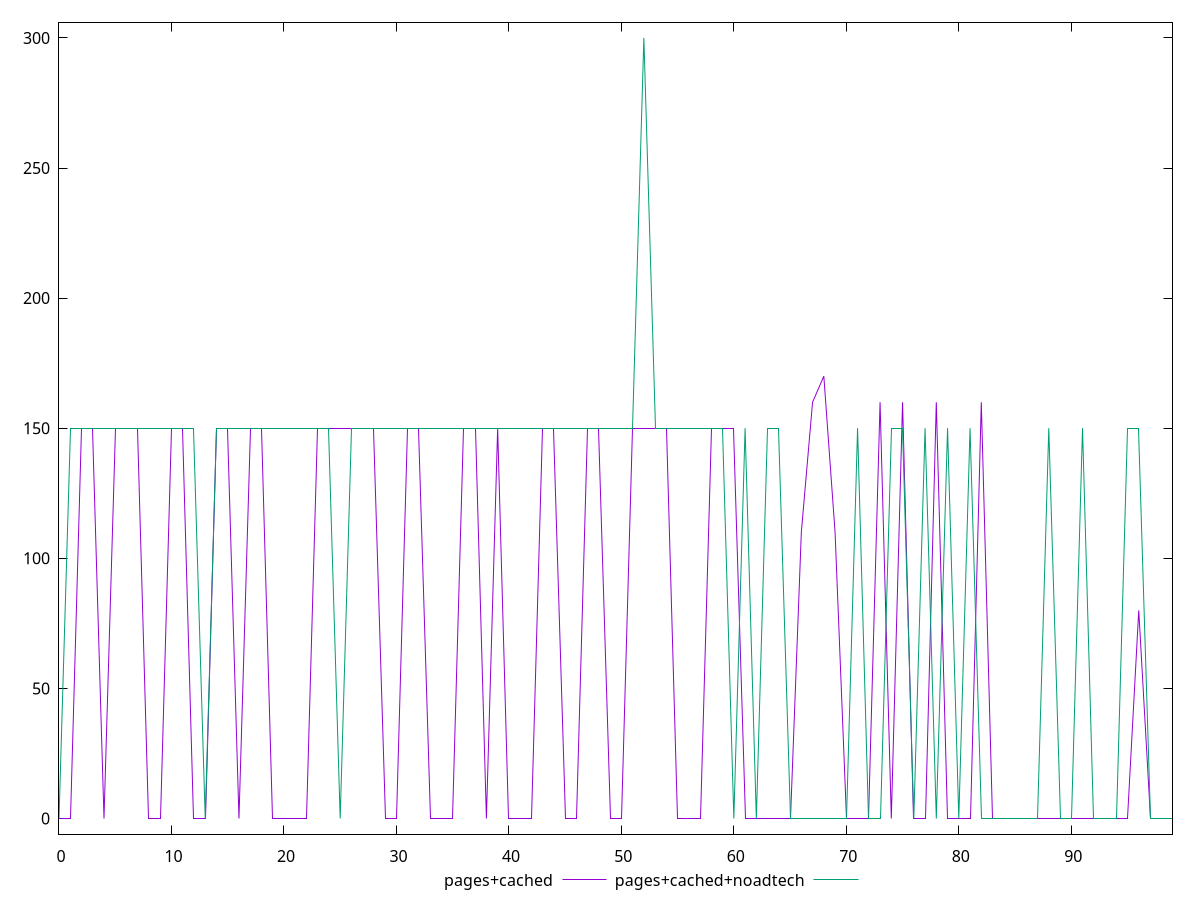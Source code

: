 reset

$pagesCached <<EOF
0 0
1 0
2 150
3 150
4 0
5 150
6 150
7 150
8 0
9 0
10 150
11 150
12 0
13 0
14 150
15 150
16 0
17 150
18 150
19 0
20 0
21 0
22 0
23 150
24 150
25 150
26 150
27 150
28 150
29 0
30 0
31 150
32 150
33 0
34 0
35 0
36 150
37 150
38 0
39 150
40 0
41 0
42 0
43 150
44 150
45 0
46 0
47 150
48 150
49 0
50 0
51 150
52 150
53 150
54 150
55 0
56 0
57 0
58 150
59 150
60 150
61 0
62 0
63 0
64 0
65 0
66 110
67 160
68 170
69 110
70 0
71 0
72 0
73 160
74 0
75 160
76 0
77 0
78 160
79 0
80 0
81 0
82 160
83 0
84 0
85 0
86 0
87 0
88 0
89 0
90 0
91 0
92 0
93 0
94 0
95 0
96 80
97 0
98 0
99 0
EOF

$pagesCachedNoadtech <<EOF
0 0
1 150
2 150
3 150
4 150
5 150
6 150
7 150
8 150
9 150
10 150
11 150
12 150
13 0
14 150
15 150
16 150
17 150
18 150
19 150
20 150
21 150
22 150
23 150
24 150
25 0
26 150
27 150
28 150
29 150
30 150
31 150
32 150
33 150
34 150
35 150
36 150
37 150
38 150
39 150
40 150
41 150
42 150
43 150
44 150
45 150
46 150
47 150
48 150
49 150
50 150
51 150
52 300
53 150
54 150
55 150
56 150
57 150
58 150
59 150
60 0
61 150
62 0
63 150
64 150
65 0
66 0
67 0
68 0
69 0
70 0
71 150
72 0
73 0
74 150
75 150
76 0
77 150
78 0
79 150
80 0
81 150
82 0
83 0
84 0
85 0
86 0
87 0
88 150
89 0
90 0
91 150
92 0
93 0
94 0
95 150
96 150
97 0
98 0
99 0
EOF

set key outside below
set xrange [0:99]
set yrange [-6:306]
set trange [-6:306]
set terminal svg size 640, 520 enhanced background rgb 'white'
set output "report_00018_2021-02-10T15-25-16.877Z/unused-css-rules/comparison/line/1_vs_2.svg"

plot $pagesCached title "pages+cached" with line, \
     $pagesCachedNoadtech title "pages+cached+noadtech" with line

reset

